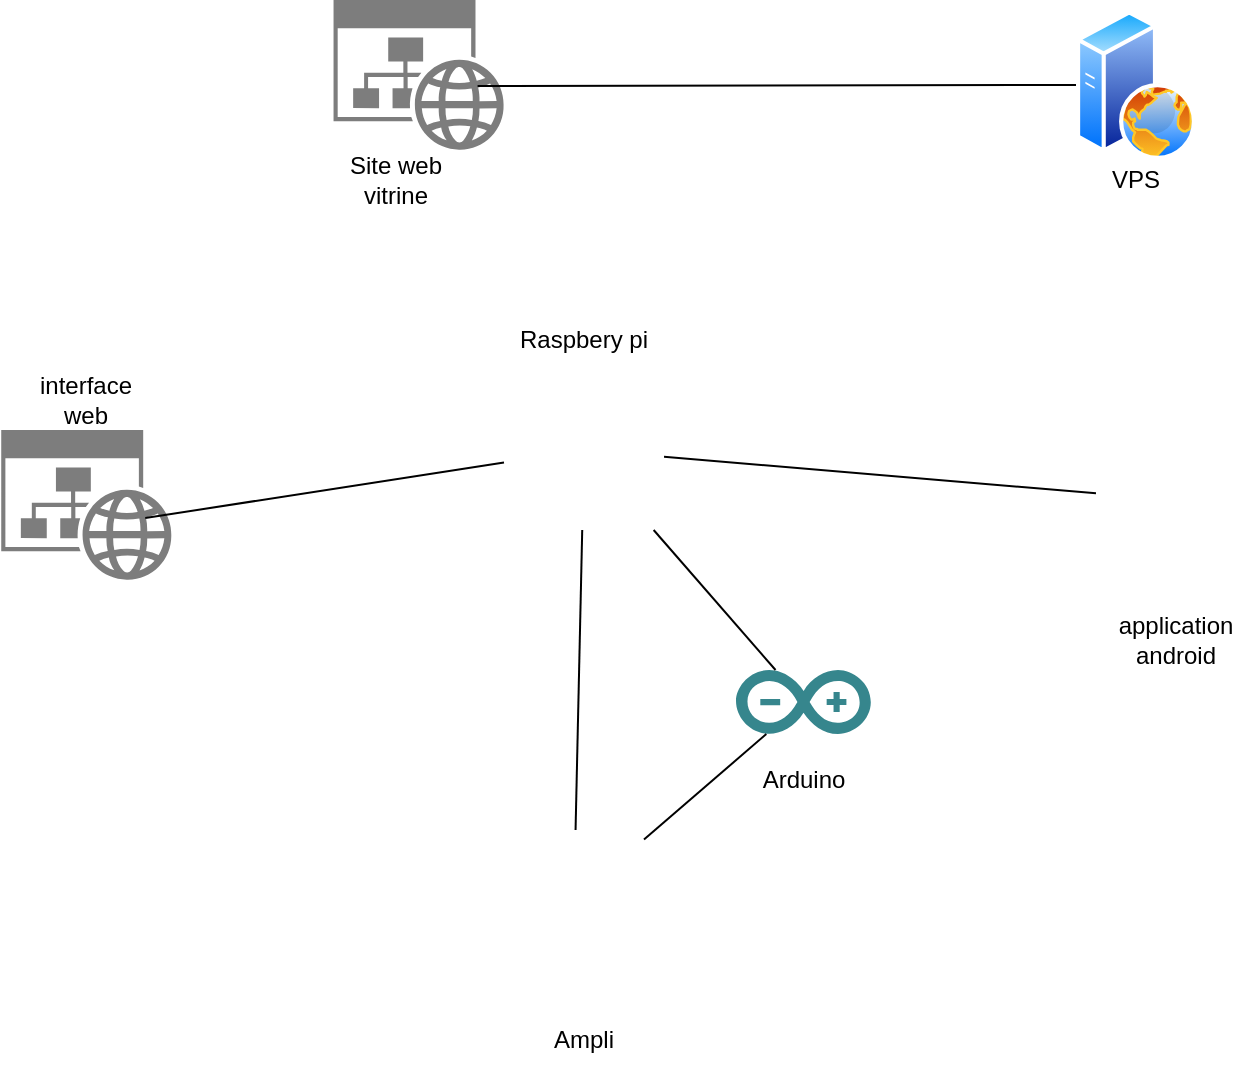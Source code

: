 <mxfile version="15.8.3" type="github"><diagram id="ojrI9sNC-19SHQx3Z9b1" name="Page-1"><mxGraphModel dx="1422" dy="-467" grid="1" gridSize="10" guides="1" tooltips="1" connect="1" arrows="1" fold="1" page="1" pageScale="1" pageWidth="827" pageHeight="1169" math="0" shadow="0"><root><mxCell id="0"/><mxCell id="1" parent="0"/><mxCell id="7Ec1_xB0QXu3VKuR0h8p-1" value="" style="shape=image;html=1;verticalAlign=top;verticalLabelPosition=bottom;labelBackgroundColor=#ffffff;imageAspect=0;aspect=fixed;image=https://cdn0.iconfinder.com/data/icons/font-awesome-brands-vol-2/512/raspberry-pi-128.png" vertex="1" parent="1"><mxGeometry x="334" y="1510" width="80" height="80" as="geometry"/></mxCell><mxCell id="7Ec1_xB0QXu3VKuR0h8p-2" value="Raspbery pi" style="text;html=1;strokeColor=none;fillColor=none;align=center;verticalAlign=middle;whiteSpace=wrap;rounded=0;" vertex="1" parent="1"><mxGeometry x="326" y="1480" width="96" height="30" as="geometry"/></mxCell><mxCell id="7Ec1_xB0QXu3VKuR0h8p-3" value="" style="aspect=fixed;perimeter=ellipsePerimeter;html=1;align=center;shadow=0;dashed=0;spacingTop=3;image;image=img/lib/active_directory/web_server.svg;" vertex="1" parent="1"><mxGeometry x="620" y="1330" width="60" height="75" as="geometry"/></mxCell><mxCell id="7Ec1_xB0QXu3VKuR0h8p-4" value="Site web vitrine" style="text;html=1;strokeColor=none;fillColor=none;align=center;verticalAlign=middle;whiteSpace=wrap;rounded=0;" vertex="1" parent="1"><mxGeometry x="250" y="1400" width="60" height="30" as="geometry"/></mxCell><mxCell id="7Ec1_xB0QXu3VKuR0h8p-5" value="VPS" style="text;html=1;strokeColor=none;fillColor=none;align=center;verticalAlign=middle;whiteSpace=wrap;rounded=0;" vertex="1" parent="1"><mxGeometry x="620" y="1400" width="60" height="30" as="geometry"/></mxCell><mxCell id="7Ec1_xB0QXu3VKuR0h8p-6" value="" style="sketch=0;aspect=fixed;pointerEvents=1;shadow=0;dashed=0;html=1;strokeColor=none;labelPosition=center;verticalLabelPosition=bottom;verticalAlign=top;align=center;shape=mxgraph.mscae.enterprise.website_generic;fillColor=#7D7D7D;" vertex="1" parent="1"><mxGeometry x="248.77" y="1325" width="85.23" height="75" as="geometry"/></mxCell><mxCell id="7Ec1_xB0QXu3VKuR0h8p-7" value="" style="endArrow=none;html=1;rounded=0;exitX=0.845;exitY=0.573;exitDx=0;exitDy=0;exitPerimeter=0;" edge="1" parent="1" source="7Ec1_xB0QXu3VKuR0h8p-6" target="7Ec1_xB0QXu3VKuR0h8p-3"><mxGeometry width="50" height="50" relative="1" as="geometry"><mxPoint x="390" y="1650" as="sourcePoint"/><mxPoint x="440" y="1600" as="targetPoint"/></mxGeometry></mxCell><mxCell id="7Ec1_xB0QXu3VKuR0h8p-8" value="" style="dashed=0;outlineConnect=0;html=1;align=center;labelPosition=center;verticalLabelPosition=bottom;verticalAlign=top;shape=mxgraph.weblogos.arduino;fillColor=#36868D;strokeColor=none" vertex="1" parent="1"><mxGeometry x="450" y="1660" width="67.4" height="32" as="geometry"/></mxCell><mxCell id="7Ec1_xB0QXu3VKuR0h8p-9" value="" style="shape=image;html=1;verticalAlign=top;verticalLabelPosition=bottom;labelBackgroundColor=#ffffff;imageAspect=0;aspect=fixed;image=https://cdn4.iconfinder.com/data/icons/essential-app-2/16/volume-sound-speaker-lound-128.png" vertex="1" parent="1"><mxGeometry x="334" y="1740" width="70" height="70" as="geometry"/></mxCell><mxCell id="7Ec1_xB0QXu3VKuR0h8p-10" value="" style="endArrow=none;html=1;rounded=0;" edge="1" parent="1" source="7Ec1_xB0QXu3VKuR0h8p-8" target="7Ec1_xB0QXu3VKuR0h8p-1"><mxGeometry width="50" height="50" relative="1" as="geometry"><mxPoint x="390" y="1650" as="sourcePoint"/><mxPoint x="440" y="1600" as="targetPoint"/></mxGeometry></mxCell><mxCell id="7Ec1_xB0QXu3VKuR0h8p-11" value="" style="endArrow=none;html=1;rounded=0;" edge="1" parent="1" source="7Ec1_xB0QXu3VKuR0h8p-9" target="7Ec1_xB0QXu3VKuR0h8p-8"><mxGeometry width="50" height="50" relative="1" as="geometry"><mxPoint x="390" y="1830" as="sourcePoint"/><mxPoint x="440" y="1600" as="targetPoint"/></mxGeometry></mxCell><mxCell id="7Ec1_xB0QXu3VKuR0h8p-12" value="" style="endArrow=none;html=1;rounded=0;" edge="1" parent="1" source="7Ec1_xB0QXu3VKuR0h8p-9" target="7Ec1_xB0QXu3VKuR0h8p-1"><mxGeometry width="50" height="50" relative="1" as="geometry"><mxPoint x="402.695" y="1830" as="sourcePoint"/><mxPoint x="460.384" y="1722" as="targetPoint"/></mxGeometry></mxCell><mxCell id="7Ec1_xB0QXu3VKuR0h8p-13" value="" style="sketch=0;aspect=fixed;pointerEvents=1;shadow=0;dashed=0;html=1;strokeColor=none;labelPosition=center;verticalLabelPosition=bottom;verticalAlign=top;align=center;shape=mxgraph.mscae.enterprise.website_generic;fillColor=#7D7D7D;" vertex="1" parent="1"><mxGeometry x="82.62" y="1540" width="85.23" height="75" as="geometry"/></mxCell><mxCell id="7Ec1_xB0QXu3VKuR0h8p-14" value="interface web" style="text;html=1;strokeColor=none;fillColor=none;align=center;verticalAlign=middle;whiteSpace=wrap;rounded=0;" vertex="1" parent="1"><mxGeometry x="95.24" y="1510" width="60" height="30" as="geometry"/></mxCell><mxCell id="7Ec1_xB0QXu3VKuR0h8p-15" value="" style="endArrow=none;html=1;rounded=0;entryX=0.845;entryY=0.587;entryDx=0;entryDy=0;entryPerimeter=0;" edge="1" parent="1" source="7Ec1_xB0QXu3VKuR0h8p-1" target="7Ec1_xB0QXu3VKuR0h8p-13"><mxGeometry width="50" height="50" relative="1" as="geometry"><mxPoint x="390" y="1650" as="sourcePoint"/><mxPoint x="440" y="1600" as="targetPoint"/></mxGeometry></mxCell><mxCell id="7Ec1_xB0QXu3VKuR0h8p-16" value="" style="shape=image;html=1;verticalAlign=top;verticalLabelPosition=bottom;labelBackgroundColor=#ffffff;imageAspect=0;aspect=fixed;image=https://cdn4.iconfinder.com/data/icons/social-media-2146/512/28_social-128.png" vertex="1" parent="1"><mxGeometry x="630" y="1535" width="80" height="80" as="geometry"/></mxCell><mxCell id="7Ec1_xB0QXu3VKuR0h8p-17" value="application android" style="text;html=1;strokeColor=none;fillColor=none;align=center;verticalAlign=middle;whiteSpace=wrap;rounded=0;" vertex="1" parent="1"><mxGeometry x="640" y="1630" width="60" height="30" as="geometry"/></mxCell><mxCell id="7Ec1_xB0QXu3VKuR0h8p-18" value="" style="endArrow=none;html=1;rounded=0;" edge="1" parent="1" source="7Ec1_xB0QXu3VKuR0h8p-1" target="7Ec1_xB0QXu3VKuR0h8p-16"><mxGeometry width="50" height="50" relative="1" as="geometry"><mxPoint x="422.019" y="1372.975" as="sourcePoint"/><mxPoint x="660.003" y="1368.062" as="targetPoint"/></mxGeometry></mxCell><mxCell id="7Ec1_xB0QXu3VKuR0h8p-19" value="Arduino" style="text;html=1;strokeColor=none;fillColor=none;align=center;verticalAlign=middle;whiteSpace=wrap;rounded=0;" vertex="1" parent="1"><mxGeometry x="453.7" y="1700" width="60" height="30" as="geometry"/></mxCell><mxCell id="7Ec1_xB0QXu3VKuR0h8p-20" value="Ampli" style="text;html=1;strokeColor=none;fillColor=none;align=center;verticalAlign=middle;whiteSpace=wrap;rounded=0;" vertex="1" parent="1"><mxGeometry x="344" y="1830" width="60" height="30" as="geometry"/></mxCell></root></mxGraphModel></diagram></mxfile>